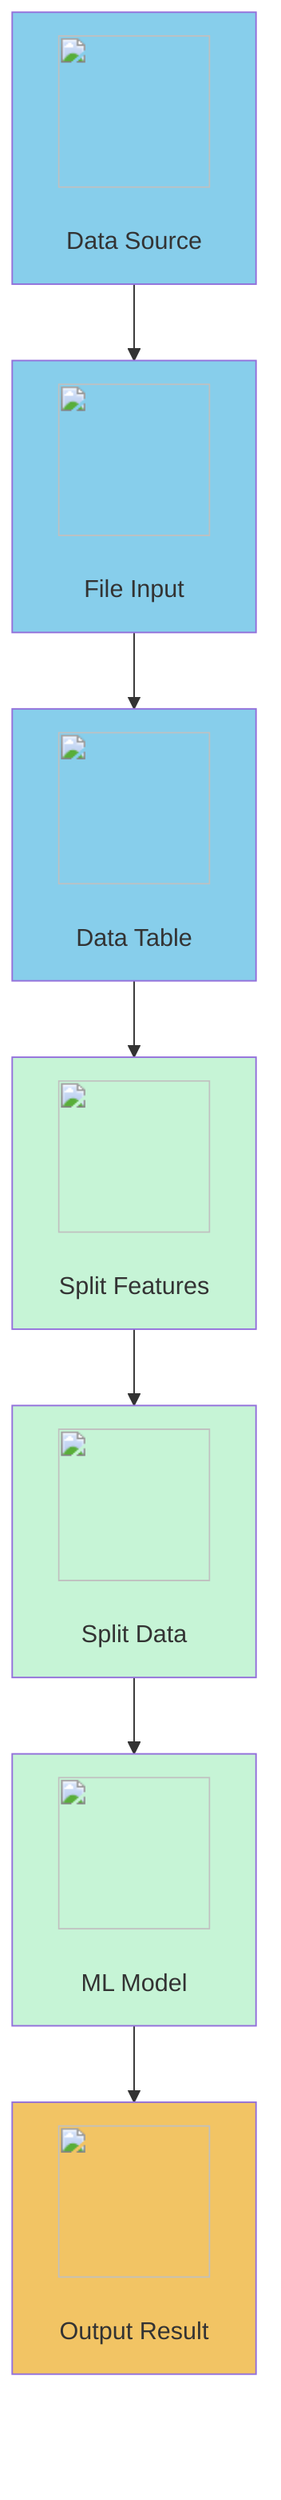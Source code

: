 graph TD;
    A["<img src='icons/database.svg' width=100 height=100/> <br/> Data Source"] --> B["<img src='icons/file.svg' width=100 height=100/> <br/> File Input"];
    B --> C["<img src='icons/table.svg' width=100 height=100/> <br/> Data Table"];
    C --> D["<img src='icons/column_split.svg' width=100 height=100/> <br/> Split Features"];
    D --> E["<img src='icons/row_split.svg' width=100 height=100/> <br/> Split Data"];
    E --> F["<img src='icons/brain.svg' width=100 height=100/> <br/> ML Model"];
    F --> G["<img src='icons/image.svg' width=100 height=100/> <br/> Output Result"];
    style A fill:#87CEEB;
    style B fill:#87CEEB;
    style C fill:#87CEEB;
    style D fill:#C6F4D6;
    style E fill:#C6F4D6;
    style F fill:#C6F4D6;
    style G fill:#F2C464;